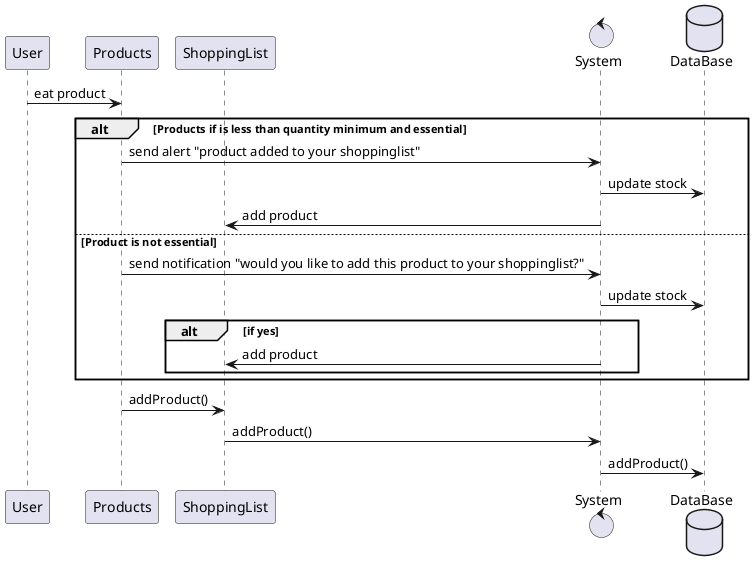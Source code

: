 @startuml sequence 
    participant "User" as User 
    participant  "Products"  as  Products
    participant  "ShoppingList"  as  ShoppingList   
    
    control  "System"  as  system
    database "DataBase" as Db
    User -> Products : eat product
    
    alt Products if is less than quantity minimum and essential
        Products -> system : send alert "product added to your shoppinglist"
        system -> Db : update stock
        system -> ShoppingList : add product
        else Product is not essential 
        Products -> system : send notification "would you like to add this product to your shoppinglist?"
         system -> Db : update stock
         alt if yes 
            system -> ShoppingList : add product

            
         end
       
    end
    Products -> ShoppingList : addProduct()
    ShoppingList -> system : addProduct()
    system -> Db : addProduct()
    

    
   
   
   
     @enduml



